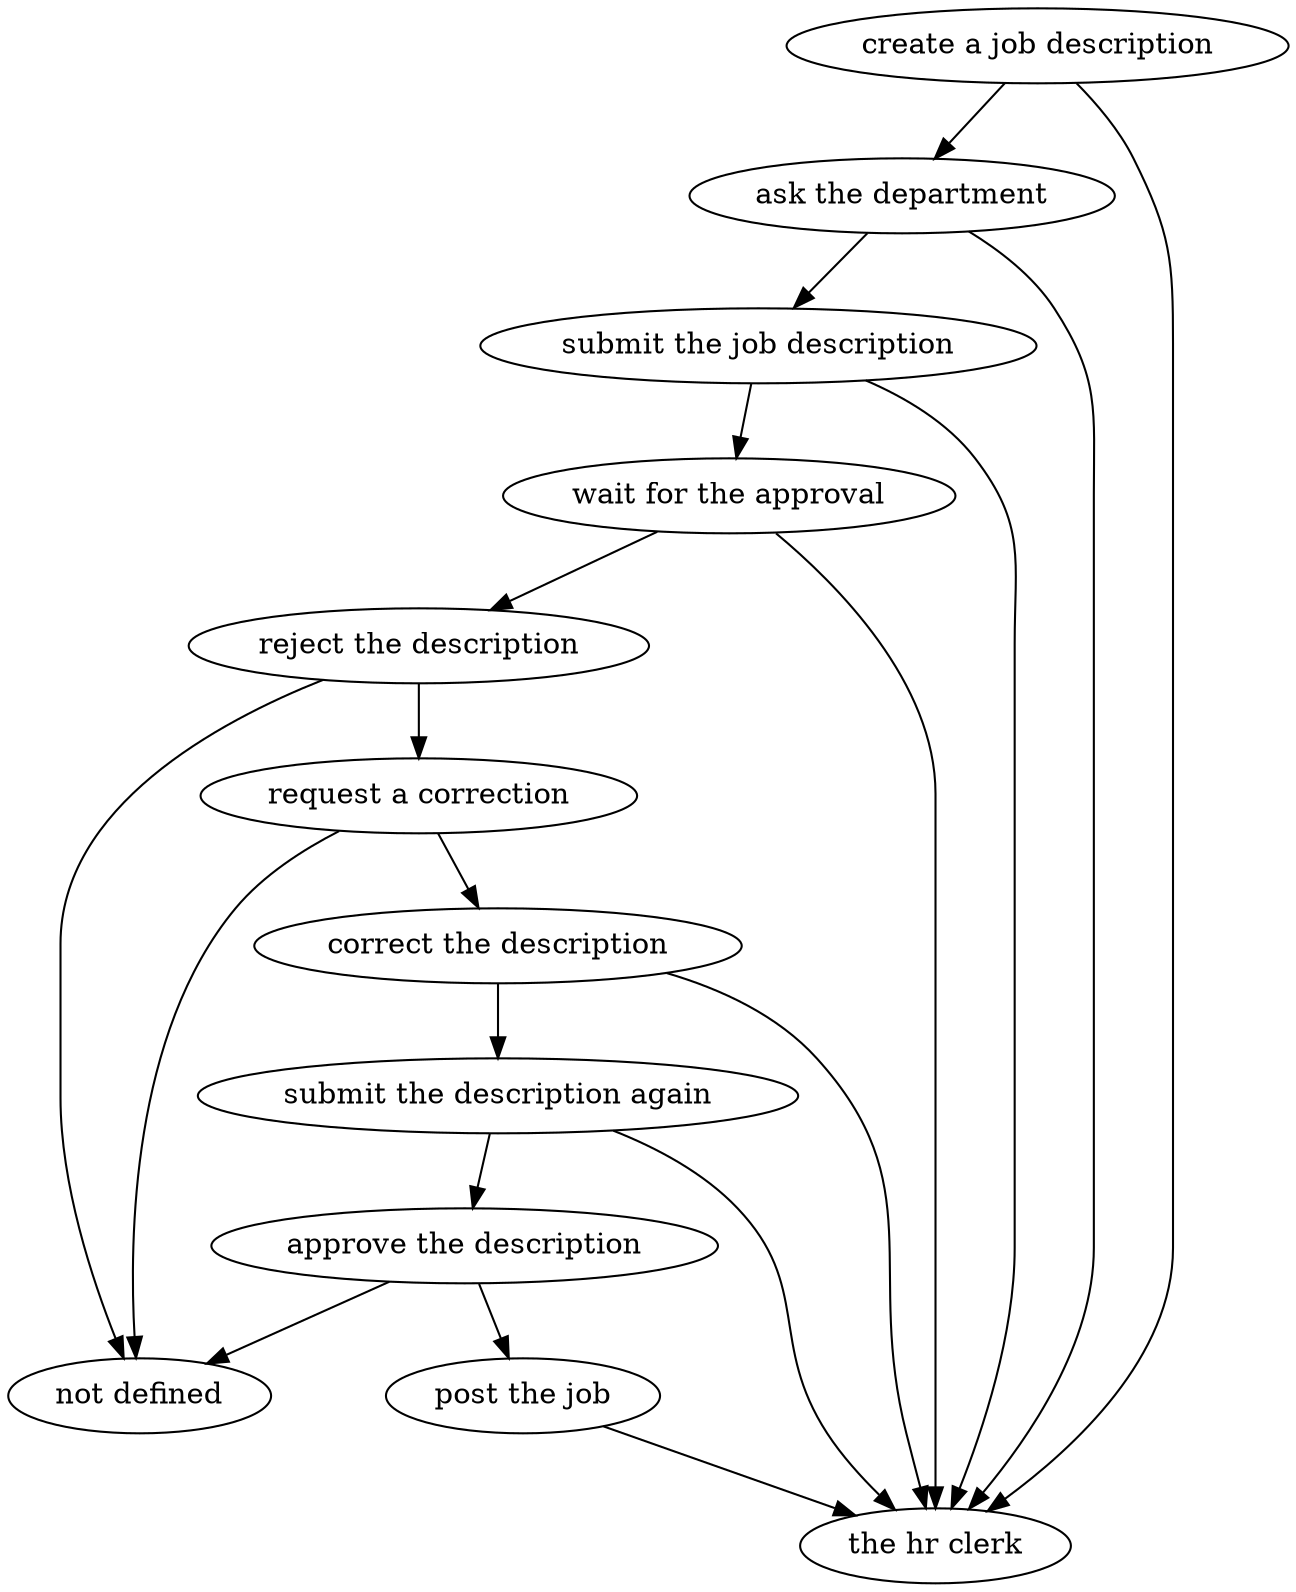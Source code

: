 strict digraph "doc-8.2" {
	graph [name="doc-8.2"];
	"create a job description"	[attrs="{'type': 'Activity', 'label': 'create a job description'}"];
	"ask the department"	[attrs="{'type': 'Activity', 'label': 'ask the department'}"];
	"create a job description" -> "ask the department"	[attrs="{'type': 'flow', 'label': 'flow'}"];
	"the hr clerk"	[attrs="{'type': 'Actor', 'label': 'the hr clerk'}"];
	"create a job description" -> "the hr clerk"	[attrs="{'type': 'actor performer', 'label': 'actor performer'}"];
	"submit the job description"	[attrs="{'type': 'Activity', 'label': 'submit the job description'}"];
	"ask the department" -> "submit the job description"	[attrs="{'type': 'flow', 'label': 'flow'}"];
	"ask the department" -> "the hr clerk"	[attrs="{'type': 'actor performer', 'label': 'actor performer'}"];
	"wait for the approval"	[attrs="{'type': 'Activity', 'label': 'wait for the approval'}"];
	"submit the job description" -> "wait for the approval"	[attrs="{'type': 'flow', 'label': 'flow'}"];
	"submit the job description" -> "the hr clerk"	[attrs="{'type': 'actor performer', 'label': 'actor performer'}"];
	"reject the description"	[attrs="{'type': 'Activity', 'label': 'reject the description'}"];
	"wait for the approval" -> "reject the description"	[attrs="{'type': 'flow', 'label': 'flow'}"];
	"wait for the approval" -> "the hr clerk"	[attrs="{'type': 'actor performer', 'label': 'actor performer'}"];
	"request a correction"	[attrs="{'type': 'Activity', 'label': 'request a correction'}"];
	"reject the description" -> "request a correction"	[attrs="{'type': 'flow', 'label': 'flow'}"];
	"not defined"	[attrs="{'type': 'Actor', 'label': 'not defined'}"];
	"reject the description" -> "not defined"	[attrs="{'type': 'actor performer', 'label': 'actor performer'}"];
	"correct the description"	[attrs="{'type': 'Activity', 'label': 'correct the description'}"];
	"request a correction" -> "correct the description"	[attrs="{'type': 'flow', 'label': 'flow'}"];
	"request a correction" -> "not defined"	[attrs="{'type': 'actor performer', 'label': 'actor performer'}"];
	"submit the description again"	[attrs="{'type': 'Activity', 'label': 'submit the description again'}"];
	"correct the description" -> "submit the description again"	[attrs="{'type': 'flow', 'label': 'flow'}"];
	"correct the description" -> "the hr clerk"	[attrs="{'type': 'actor performer', 'label': 'actor performer'}"];
	"approve the description"	[attrs="{'type': 'Activity', 'label': 'approve the description'}"];
	"submit the description again" -> "approve the description"	[attrs="{'type': 'flow', 'label': 'flow'}"];
	"submit the description again" -> "the hr clerk"	[attrs="{'type': 'actor performer', 'label': 'actor performer'}"];
	"post the job"	[attrs="{'type': 'Activity', 'label': 'post the job'}"];
	"approve the description" -> "post the job"	[attrs="{'type': 'flow', 'label': 'flow'}"];
	"approve the description" -> "not defined"	[attrs="{'type': 'actor performer', 'label': 'actor performer'}"];
	"post the job" -> "the hr clerk"	[attrs="{'type': 'actor performer', 'label': 'actor performer'}"];
}

